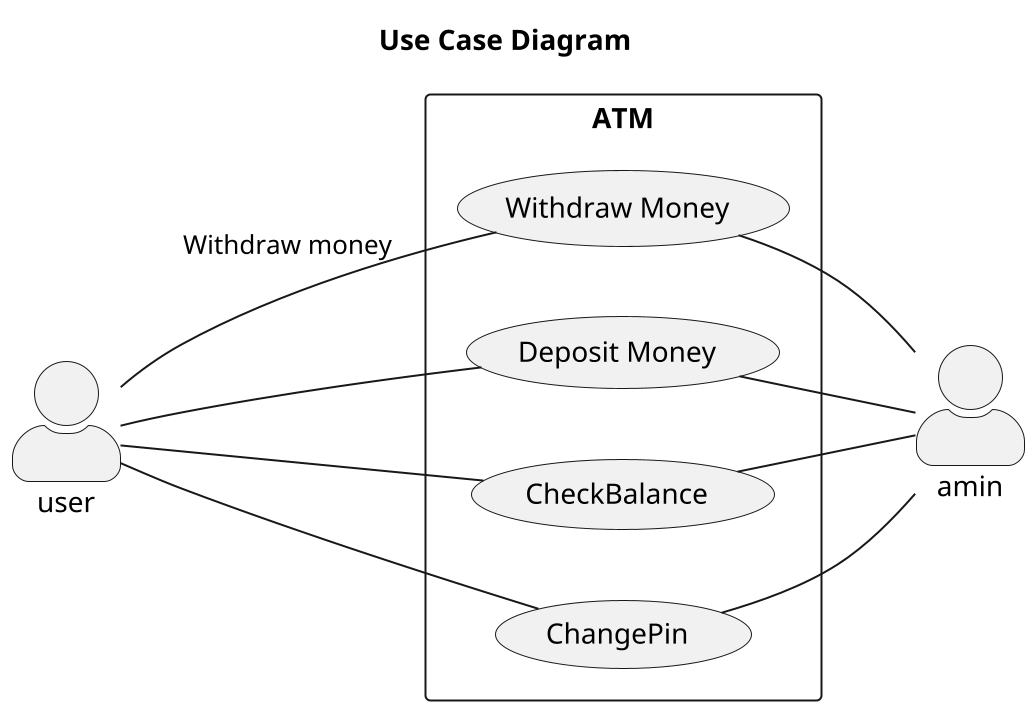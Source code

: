 @startuml
scale 2
title "Use Case Diagram"
left to right direction
skinparam actorStyle awesome
actor user as u
actor amin as a
rectangle ATM{
    usecase "Withdraw Money" as wm
    usecase "Deposit Money" as dm
    usecase "CheckBalance" as cb
    usecase "ChangePin" as cp
}
u--wm: "Withdraw money"
u--dm
u--cb
u--cp
wm--a
dm--a
cb--a
cp--a
@enduml